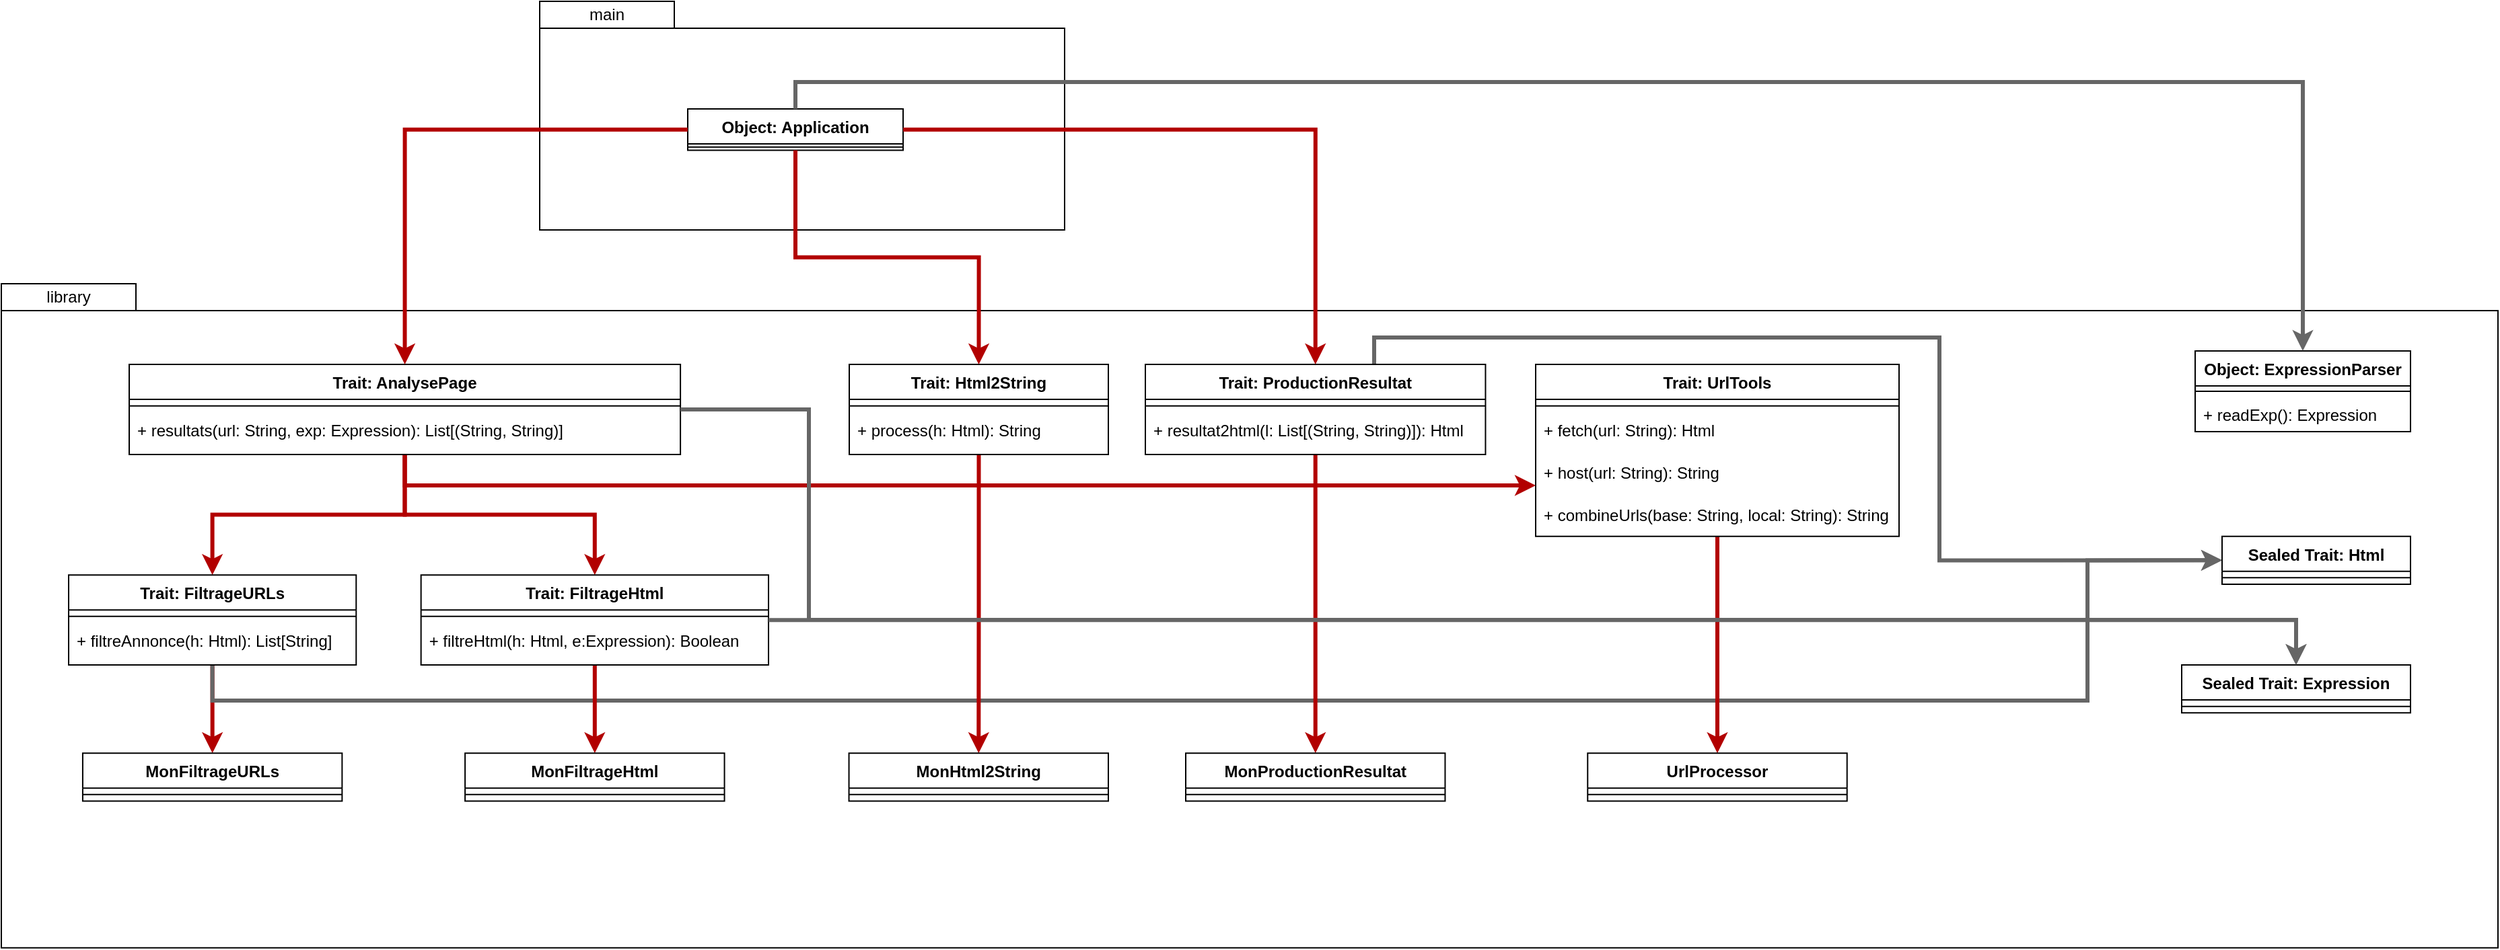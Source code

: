 <mxfile version="14.2.9" type="device"><diagram id="sOLPWR3WhxsB5-aRd6NX" name="Page-1"><mxGraphModel dx="2062" dy="1066" grid="1" gridSize="10" guides="1" tooltips="1" connect="1" arrows="1" fold="1" page="1" pageScale="1" pageWidth="827" pageHeight="1169" math="0" shadow="0"><root><mxCell id="0"/><mxCell id="1" parent="0"/><mxCell id="TwB31-S77OaOkuajXOIZ-31" value="" style="group;rounded=0;aspect=fixed;direction=west;" vertex="1" connectable="0" parent="1"><mxGeometry x="820.0" y="210" width="1855" height="493.88" as="geometry"/></mxCell><mxCell id="TwB31-S77OaOkuajXOIZ-29" value="" style="shape=folder;fontStyle=1;spacingTop=10;tabWidth=100;tabHeight=20;tabPosition=left;html=1;" vertex="1" parent="TwB31-S77OaOkuajXOIZ-31"><mxGeometry width="1855.0" height="493.88" as="geometry"/></mxCell><mxCell id="TwB31-S77OaOkuajXOIZ-30" value="library" style="text;html=1;strokeColor=none;fillColor=none;align=center;verticalAlign=middle;whiteSpace=wrap;rounded=0;" vertex="1" parent="TwB31-S77OaOkuajXOIZ-31"><mxGeometry width="100" height="20" as="geometry"/></mxCell><mxCell id="TwB31-S77OaOkuajXOIZ-41" style="edgeStyle=orthogonalEdgeStyle;rounded=0;orthogonalLoop=1;jettySize=auto;html=1;strokeWidth=3;fillColor=#e51400;strokeColor=#B20000;" edge="1" parent="TwB31-S77OaOkuajXOIZ-31" source="TwB31-S77OaOkuajXOIZ-3" target="TwB31-S77OaOkuajXOIZ-15"><mxGeometry relative="1" as="geometry"/></mxCell><mxCell id="TwB31-S77OaOkuajXOIZ-42" style="edgeStyle=orthogonalEdgeStyle;rounded=0;orthogonalLoop=1;jettySize=auto;html=1;strokeWidth=3;fillColor=#e51400;strokeColor=#B20000;" edge="1" parent="TwB31-S77OaOkuajXOIZ-31" source="TwB31-S77OaOkuajXOIZ-3" target="TwB31-S77OaOkuajXOIZ-18"><mxGeometry relative="1" as="geometry"/></mxCell><mxCell id="TwB31-S77OaOkuajXOIZ-124" style="edgeStyle=orthogonalEdgeStyle;rounded=0;orthogonalLoop=1;jettySize=auto;html=1;strokeWidth=3;fillColor=#e51400;strokeColor=#B20000;" edge="1" parent="TwB31-S77OaOkuajXOIZ-31" source="TwB31-S77OaOkuajXOIZ-3" target="TwB31-S77OaOkuajXOIZ-111"><mxGeometry relative="1" as="geometry"><Array as="points"><mxPoint x="300" y="150"/></Array></mxGeometry></mxCell><mxCell id="TwB31-S77OaOkuajXOIZ-3" value="Trait: AnalysePage" style="swimlane;fontStyle=1;align=center;verticalAlign=top;childLayout=stackLayout;horizontal=1;startSize=26;horizontalStack=0;resizeParent=1;resizeParentMax=0;resizeLast=0;collapsible=1;marginBottom=0;" vertex="1" parent="TwB31-S77OaOkuajXOIZ-31"><mxGeometry x="95.0" y="59.995" width="409.545" height="66.956" as="geometry"/></mxCell><mxCell id="TwB31-S77OaOkuajXOIZ-5" value="" style="line;strokeWidth=1;fillColor=none;align=left;verticalAlign=middle;spacingTop=-1;spacingLeft=3;spacingRight=3;rotatable=0;labelPosition=right;points=[];portConstraint=eastwest;" vertex="1" parent="TwB31-S77OaOkuajXOIZ-3"><mxGeometry y="26" width="409.545" height="9.637" as="geometry"/></mxCell><mxCell id="TwB31-S77OaOkuajXOIZ-6" value="+ resultats(url: String, exp: Expression): List[(String, String)]" style="text;strokeColor=none;fillColor=none;align=left;verticalAlign=top;spacingLeft=4;spacingRight=4;overflow=hidden;rotatable=0;points=[[0,0.5],[1,0.5]];portConstraint=eastwest;" vertex="1" parent="TwB31-S77OaOkuajXOIZ-3"><mxGeometry y="35.637" width="409.545" height="31.319" as="geometry"/></mxCell><mxCell id="TwB31-S77OaOkuajXOIZ-47" style="edgeStyle=orthogonalEdgeStyle;rounded=0;orthogonalLoop=1;jettySize=auto;html=1;entryX=0.5;entryY=0;entryDx=0;entryDy=0;strokeWidth=3;fillColor=#e51400;strokeColor=#B20000;" edge="1" parent="TwB31-S77OaOkuajXOIZ-31" source="TwB31-S77OaOkuajXOIZ-15" target="TwB31-S77OaOkuajXOIZ-43"><mxGeometry relative="1" as="geometry"/></mxCell><mxCell id="TwB31-S77OaOkuajXOIZ-121" style="edgeStyle=orthogonalEdgeStyle;rounded=0;orthogonalLoop=1;jettySize=auto;html=1;entryX=0;entryY=0.5;entryDx=0;entryDy=0;strokeWidth=3;fillColor=#f5f5f5;strokeColor=#666666;" edge="1" parent="TwB31-S77OaOkuajXOIZ-31" source="TwB31-S77OaOkuajXOIZ-15" target="TwB31-S77OaOkuajXOIZ-109"><mxGeometry relative="1" as="geometry"><Array as="points"><mxPoint x="157" y="310"/><mxPoint x="1550" y="310"/><mxPoint x="1550" y="206"/></Array></mxGeometry></mxCell><mxCell id="TwB31-S77OaOkuajXOIZ-15" value="Trait: FiltrageURLs" style="swimlane;fontStyle=1;align=center;verticalAlign=top;childLayout=stackLayout;horizontal=1;startSize=26;horizontalStack=0;resizeParent=1;resizeParentMax=0;resizeLast=0;collapsible=1;marginBottom=0;" vertex="1" parent="TwB31-S77OaOkuajXOIZ-31"><mxGeometry x="50" y="216.59" width="213.64" height="66.956" as="geometry"/></mxCell><mxCell id="TwB31-S77OaOkuajXOIZ-16" value="" style="line;strokeWidth=1;fillColor=none;align=left;verticalAlign=middle;spacingTop=-1;spacingLeft=3;spacingRight=3;rotatable=0;labelPosition=right;points=[];portConstraint=eastwest;" vertex="1" parent="TwB31-S77OaOkuajXOIZ-15"><mxGeometry y="26" width="213.64" height="9.637" as="geometry"/></mxCell><mxCell id="TwB31-S77OaOkuajXOIZ-17" value="+ filtreAnnonce(h: Html): List[String]" style="text;strokeColor=none;fillColor=none;align=left;verticalAlign=top;spacingLeft=4;spacingRight=4;overflow=hidden;rotatable=0;points=[[0,0.5],[1,0.5]];portConstraint=eastwest;" vertex="1" parent="TwB31-S77OaOkuajXOIZ-15"><mxGeometry y="35.637" width="213.64" height="31.319" as="geometry"/></mxCell><mxCell id="TwB31-S77OaOkuajXOIZ-50" style="edgeStyle=orthogonalEdgeStyle;rounded=0;orthogonalLoop=1;jettySize=auto;html=1;entryX=0.5;entryY=0;entryDx=0;entryDy=0;strokeWidth=3;fillColor=#e51400;strokeColor=#B20000;" edge="1" parent="TwB31-S77OaOkuajXOIZ-31" source="TwB31-S77OaOkuajXOIZ-18" target="TwB31-S77OaOkuajXOIZ-48"><mxGeometry relative="1" as="geometry"/></mxCell><mxCell id="TwB31-S77OaOkuajXOIZ-18" value="Trait: FiltrageHtml" style="swimlane;fontStyle=1;align=center;verticalAlign=top;childLayout=stackLayout;horizontal=1;startSize=26;horizontalStack=0;resizeParent=1;resizeParentMax=0;resizeLast=0;collapsible=1;marginBottom=0;" vertex="1" parent="TwB31-S77OaOkuajXOIZ-31"><mxGeometry x="311.82" y="216.59" width="258.18" height="66.956" as="geometry"/></mxCell><mxCell id="TwB31-S77OaOkuajXOIZ-19" value="" style="line;strokeWidth=1;fillColor=none;align=left;verticalAlign=middle;spacingTop=-1;spacingLeft=3;spacingRight=3;rotatable=0;labelPosition=right;points=[];portConstraint=eastwest;" vertex="1" parent="TwB31-S77OaOkuajXOIZ-18"><mxGeometry y="26" width="258.18" height="9.637" as="geometry"/></mxCell><mxCell id="TwB31-S77OaOkuajXOIZ-20" value="+ filtreHtml(h: Html, e:Expression): Boolean" style="text;strokeColor=none;fillColor=none;align=left;verticalAlign=top;spacingLeft=4;spacingRight=4;overflow=hidden;rotatable=0;points=[[0,0.5],[1,0.5]];portConstraint=eastwest;" vertex="1" parent="TwB31-S77OaOkuajXOIZ-18"><mxGeometry y="35.637" width="258.18" height="31.319" as="geometry"/></mxCell><mxCell id="TwB31-S77OaOkuajXOIZ-55" style="edgeStyle=orthogonalEdgeStyle;rounded=0;orthogonalLoop=1;jettySize=auto;html=1;entryX=0.5;entryY=0;entryDx=0;entryDy=0;strokeWidth=3;fillColor=#e51400;strokeColor=#B20000;" edge="1" parent="TwB31-S77OaOkuajXOIZ-31" source="TwB31-S77OaOkuajXOIZ-21" target="TwB31-S77OaOkuajXOIZ-51"><mxGeometry relative="1" as="geometry"/></mxCell><mxCell id="TwB31-S77OaOkuajXOIZ-21" value="Trait: Html2String" style="swimlane;fontStyle=1;align=center;verticalAlign=top;childLayout=stackLayout;horizontal=1;startSize=26;horizontalStack=0;resizeParent=1;resizeParentMax=0;resizeLast=0;collapsible=1;marginBottom=0;" vertex="1" parent="TwB31-S77OaOkuajXOIZ-31"><mxGeometry x="630" y="60" width="192.5" height="66.956" as="geometry"/></mxCell><mxCell id="TwB31-S77OaOkuajXOIZ-22" value="" style="line;strokeWidth=1;fillColor=none;align=left;verticalAlign=middle;spacingTop=-1;spacingLeft=3;spacingRight=3;rotatable=0;labelPosition=right;points=[];portConstraint=eastwest;" vertex="1" parent="TwB31-S77OaOkuajXOIZ-21"><mxGeometry y="26" width="192.5" height="9.637" as="geometry"/></mxCell><mxCell id="TwB31-S77OaOkuajXOIZ-23" value="+ process(h: Html): String" style="text;strokeColor=none;fillColor=none;align=left;verticalAlign=top;spacingLeft=4;spacingRight=4;overflow=hidden;rotatable=0;points=[[0,0.5],[1,0.5]];portConstraint=eastwest;" vertex="1" parent="TwB31-S77OaOkuajXOIZ-21"><mxGeometry y="35.637" width="192.5" height="31.319" as="geometry"/></mxCell><mxCell id="TwB31-S77OaOkuajXOIZ-56" style="edgeStyle=orthogonalEdgeStyle;rounded=0;orthogonalLoop=1;jettySize=auto;html=1;entryX=0.5;entryY=0;entryDx=0;entryDy=0;strokeWidth=3;fillColor=#e51400;strokeColor=#B20000;" edge="1" parent="TwB31-S77OaOkuajXOIZ-31" source="TwB31-S77OaOkuajXOIZ-24" target="TwB31-S77OaOkuajXOIZ-53"><mxGeometry relative="1" as="geometry"/></mxCell><mxCell id="TwB31-S77OaOkuajXOIZ-119" style="edgeStyle=orthogonalEdgeStyle;rounded=0;orthogonalLoop=1;jettySize=auto;html=1;entryX=0;entryY=0.5;entryDx=0;entryDy=0;strokeWidth=3;fillColor=#f5f5f5;strokeColor=#666666;" edge="1" parent="TwB31-S77OaOkuajXOIZ-31" source="TwB31-S77OaOkuajXOIZ-24" target="TwB31-S77OaOkuajXOIZ-109"><mxGeometry relative="1" as="geometry"><Array as="points"><mxPoint x="1020" y="40"/><mxPoint x="1440" y="40"/><mxPoint x="1440" y="206"/></Array></mxGeometry></mxCell><mxCell id="TwB31-S77OaOkuajXOIZ-24" value="Trait: ProductionResultat" style="swimlane;fontStyle=1;align=center;verticalAlign=top;childLayout=stackLayout;horizontal=1;startSize=26;horizontalStack=0;resizeParent=1;resizeParentMax=0;resizeLast=0;collapsible=1;marginBottom=0;" vertex="1" parent="TwB31-S77OaOkuajXOIZ-31"><mxGeometry x="850" y="60" width="252.73" height="66.956" as="geometry"/></mxCell><mxCell id="TwB31-S77OaOkuajXOIZ-25" value="" style="line;strokeWidth=1;fillColor=none;align=left;verticalAlign=middle;spacingTop=-1;spacingLeft=3;spacingRight=3;rotatable=0;labelPosition=right;points=[];portConstraint=eastwest;" vertex="1" parent="TwB31-S77OaOkuajXOIZ-24"><mxGeometry y="26" width="252.73" height="9.637" as="geometry"/></mxCell><mxCell id="TwB31-S77OaOkuajXOIZ-26" value="+ resultat2html(l: List[(String, String)]): Html" style="text;strokeColor=none;fillColor=none;align=left;verticalAlign=top;spacingLeft=4;spacingRight=4;overflow=hidden;rotatable=0;points=[[0,0.5],[1,0.5]];portConstraint=eastwest;" vertex="1" parent="TwB31-S77OaOkuajXOIZ-24"><mxGeometry y="35.637" width="252.73" height="31.319" as="geometry"/></mxCell><mxCell id="TwB31-S77OaOkuajXOIZ-43" value="MonFiltrageURLs" style="swimlane;fontStyle=1;align=center;verticalAlign=top;childLayout=stackLayout;horizontal=1;startSize=26;horizontalStack=0;resizeParent=1;resizeParentMax=0;resizeLast=0;collapsible=1;marginBottom=0;" vertex="1" parent="TwB31-S77OaOkuajXOIZ-31"><mxGeometry x="60.46" y="349.096" width="192.727" height="35.637" as="geometry"/></mxCell><mxCell id="TwB31-S77OaOkuajXOIZ-45" value="" style="line;strokeWidth=1;fillColor=none;align=left;verticalAlign=middle;spacingTop=-1;spacingLeft=3;spacingRight=3;rotatable=0;labelPosition=right;points=[];portConstraint=eastwest;" vertex="1" parent="TwB31-S77OaOkuajXOIZ-43"><mxGeometry y="26" width="192.727" height="9.637" as="geometry"/></mxCell><mxCell id="TwB31-S77OaOkuajXOIZ-48" value="MonFiltrageHtml" style="swimlane;fontStyle=1;align=center;verticalAlign=top;childLayout=stackLayout;horizontal=1;startSize=26;horizontalStack=0;resizeParent=1;resizeParentMax=0;resizeLast=0;collapsible=1;marginBottom=0;" vertex="1" parent="TwB31-S77OaOkuajXOIZ-31"><mxGeometry x="344.547" y="349.096" width="192.727" height="35.637" as="geometry"/></mxCell><mxCell id="TwB31-S77OaOkuajXOIZ-49" value="" style="line;strokeWidth=1;fillColor=none;align=left;verticalAlign=middle;spacingTop=-1;spacingLeft=3;spacingRight=3;rotatable=0;labelPosition=right;points=[];portConstraint=eastwest;" vertex="1" parent="TwB31-S77OaOkuajXOIZ-48"><mxGeometry y="26" width="192.727" height="9.637" as="geometry"/></mxCell><mxCell id="TwB31-S77OaOkuajXOIZ-51" value="MonHtml2String" style="swimlane;fontStyle=1;align=center;verticalAlign=top;childLayout=stackLayout;horizontal=1;startSize=26;horizontalStack=0;resizeParent=1;resizeParentMax=0;resizeLast=0;collapsible=1;marginBottom=0;" vertex="1" parent="TwB31-S77OaOkuajXOIZ-31"><mxGeometry x="629.769" y="349.096" width="192.727" height="35.637" as="geometry"/></mxCell><mxCell id="TwB31-S77OaOkuajXOIZ-52" value="" style="line;strokeWidth=1;fillColor=none;align=left;verticalAlign=middle;spacingTop=-1;spacingLeft=3;spacingRight=3;rotatable=0;labelPosition=right;points=[];portConstraint=eastwest;" vertex="1" parent="TwB31-S77OaOkuajXOIZ-51"><mxGeometry y="26" width="192.727" height="9.637" as="geometry"/></mxCell><mxCell id="TwB31-S77OaOkuajXOIZ-53" value="MonProductionResultat" style="swimlane;fontStyle=1;align=center;verticalAlign=top;childLayout=stackLayout;horizontal=1;startSize=26;horizontalStack=0;resizeParent=1;resizeParentMax=0;resizeLast=0;collapsible=1;marginBottom=0;" vertex="1" parent="TwB31-S77OaOkuajXOIZ-31"><mxGeometry x="880.002" y="349.096" width="192.727" height="35.637" as="geometry"/></mxCell><mxCell id="TwB31-S77OaOkuajXOIZ-54" value="" style="line;strokeWidth=1;fillColor=none;align=left;verticalAlign=middle;spacingTop=-1;spacingLeft=3;spacingRight=3;rotatable=0;labelPosition=right;points=[];portConstraint=eastwest;" vertex="1" parent="TwB31-S77OaOkuajXOIZ-53"><mxGeometry y="26" width="192.727" height="9.637" as="geometry"/></mxCell><mxCell id="TwB31-S77OaOkuajXOIZ-58" value="Sealed Trait: Expression" style="swimlane;fontStyle=1;align=center;verticalAlign=top;childLayout=stackLayout;horizontal=1;startSize=26;horizontalStack=0;resizeParent=1;resizeParentMax=0;resizeLast=0;collapsible=1;marginBottom=0;" vertex="1" parent="TwB31-S77OaOkuajXOIZ-31"><mxGeometry x="1620" y="283.55" width="170" height="35.61" as="geometry"/></mxCell><mxCell id="TwB31-S77OaOkuajXOIZ-59" value="" style="line;strokeWidth=1;fillColor=none;align=left;verticalAlign=middle;spacingTop=-1;spacingLeft=3;spacingRight=3;rotatable=0;labelPosition=right;points=[];portConstraint=eastwest;" vertex="1" parent="TwB31-S77OaOkuajXOIZ-58"><mxGeometry y="26" width="170" height="9.61" as="geometry"/></mxCell><mxCell id="TwB31-S77OaOkuajXOIZ-68" value="Object: ExpressionParser" style="swimlane;fontStyle=1;align=center;verticalAlign=top;childLayout=stackLayout;horizontal=1;startSize=26;horizontalStack=0;resizeParent=1;resizeParentMax=0;resizeLast=0;collapsible=1;marginBottom=0;rounded=0;" vertex="1" parent="TwB31-S77OaOkuajXOIZ-31"><mxGeometry x="1630" y="50" width="160" height="60" as="geometry"/></mxCell><mxCell id="TwB31-S77OaOkuajXOIZ-70" value="" style="line;strokeWidth=1;fillColor=none;align=left;verticalAlign=middle;spacingTop=-1;spacingLeft=3;spacingRight=3;rotatable=0;labelPosition=right;points=[];portConstraint=eastwest;" vertex="1" parent="TwB31-S77OaOkuajXOIZ-68"><mxGeometry y="26" width="160" height="8" as="geometry"/></mxCell><mxCell id="TwB31-S77OaOkuajXOIZ-71" value="+ readExp(): Expression" style="text;strokeColor=none;fillColor=none;align=left;verticalAlign=top;spacingLeft=4;spacingRight=4;overflow=hidden;rotatable=0;points=[[0,0.5],[1,0.5]];portConstraint=eastwest;" vertex="1" parent="TwB31-S77OaOkuajXOIZ-68"><mxGeometry y="34" width="160" height="26" as="geometry"/></mxCell><mxCell id="TwB31-S77OaOkuajXOIZ-109" value="Sealed Trait: Html" style="swimlane;fontStyle=1;align=center;verticalAlign=top;childLayout=stackLayout;horizontal=1;startSize=26;horizontalStack=0;resizeParent=1;resizeParentMax=0;resizeLast=0;collapsible=1;marginBottom=0;" vertex="1" parent="TwB31-S77OaOkuajXOIZ-31"><mxGeometry x="1650" y="187.87" width="140" height="35.61" as="geometry"/></mxCell><mxCell id="TwB31-S77OaOkuajXOIZ-110" value="" style="line;strokeWidth=1;fillColor=none;align=left;verticalAlign=middle;spacingTop=-1;spacingLeft=3;spacingRight=3;rotatable=0;labelPosition=right;points=[];portConstraint=eastwest;" vertex="1" parent="TwB31-S77OaOkuajXOIZ-109"><mxGeometry y="26" width="140" height="9.61" as="geometry"/></mxCell><mxCell id="TwB31-S77OaOkuajXOIZ-118" style="edgeStyle=orthogonalEdgeStyle;rounded=0;orthogonalLoop=1;jettySize=auto;html=1;entryX=0.5;entryY=0;entryDx=0;entryDy=0;strokeWidth=3;fillColor=#e51400;strokeColor=#B20000;" edge="1" parent="TwB31-S77OaOkuajXOIZ-31" source="TwB31-S77OaOkuajXOIZ-111" target="TwB31-S77OaOkuajXOIZ-116"><mxGeometry relative="1" as="geometry"/></mxCell><mxCell id="TwB31-S77OaOkuajXOIZ-111" value="Trait: UrlTools" style="swimlane;fontStyle=1;align=center;verticalAlign=top;childLayout=stackLayout;horizontal=1;startSize=26;horizontalStack=0;resizeParent=1;resizeParentMax=0;resizeLast=0;collapsible=1;marginBottom=0;" vertex="1" parent="TwB31-S77OaOkuajXOIZ-31"><mxGeometry x="1140" y="60" width="270" height="127.865" as="geometry"/></mxCell><mxCell id="TwB31-S77OaOkuajXOIZ-112" value="" style="line;strokeWidth=1;fillColor=none;align=left;verticalAlign=middle;spacingTop=-1;spacingLeft=3;spacingRight=3;rotatable=0;labelPosition=right;points=[];portConstraint=eastwest;" vertex="1" parent="TwB31-S77OaOkuajXOIZ-111"><mxGeometry y="26" width="270" height="9.637" as="geometry"/></mxCell><mxCell id="TwB31-S77OaOkuajXOIZ-113" value="+ fetch(url: String): Html" style="text;strokeColor=none;fillColor=none;align=left;verticalAlign=top;spacingLeft=4;spacingRight=4;overflow=hidden;rotatable=0;points=[[0,0.5],[1,0.5]];portConstraint=eastwest;" vertex="1" parent="TwB31-S77OaOkuajXOIZ-111"><mxGeometry y="35.637" width="270" height="31.319" as="geometry"/></mxCell><mxCell id="TwB31-S77OaOkuajXOIZ-114" value="+ host(url: String): String" style="text;strokeColor=none;fillColor=none;align=left;verticalAlign=top;spacingLeft=4;spacingRight=4;overflow=hidden;rotatable=0;points=[[0,0.5],[1,0.5]];portConstraint=eastwest;" vertex="1" parent="TwB31-S77OaOkuajXOIZ-111"><mxGeometry y="66.956" width="270" height="31.319" as="geometry"/></mxCell><mxCell id="TwB31-S77OaOkuajXOIZ-115" value="+ combineUrls(base: String, local: String): String" style="text;strokeColor=none;fillColor=none;align=left;verticalAlign=top;spacingLeft=4;spacingRight=4;overflow=hidden;rotatable=0;points=[[0,0.5],[1,0.5]];portConstraint=eastwest;" vertex="1" parent="TwB31-S77OaOkuajXOIZ-111"><mxGeometry y="98.275" width="270" height="29.59" as="geometry"/></mxCell><mxCell id="TwB31-S77OaOkuajXOIZ-116" value="UrlProcessor" style="swimlane;fontStyle=1;align=center;verticalAlign=top;childLayout=stackLayout;horizontal=1;startSize=26;horizontalStack=0;resizeParent=1;resizeParentMax=0;resizeLast=0;collapsible=1;marginBottom=0;" vertex="1" parent="TwB31-S77OaOkuajXOIZ-31"><mxGeometry x="1178.632" y="349.096" width="192.727" height="35.637" as="geometry"/></mxCell><mxCell id="TwB31-S77OaOkuajXOIZ-117" value="" style="line;strokeWidth=1;fillColor=none;align=left;verticalAlign=middle;spacingTop=-1;spacingLeft=3;spacingRight=3;rotatable=0;labelPosition=right;points=[];portConstraint=eastwest;" vertex="1" parent="TwB31-S77OaOkuajXOIZ-116"><mxGeometry y="26" width="192.727" height="9.637" as="geometry"/></mxCell><mxCell id="TwB31-S77OaOkuajXOIZ-122" style="edgeStyle=orthogonalEdgeStyle;rounded=0;orthogonalLoop=1;jettySize=auto;html=1;strokeWidth=3;entryX=0.5;entryY=0;entryDx=0;entryDy=0;fillColor=#f5f5f5;strokeColor=#666666;" edge="1" parent="TwB31-S77OaOkuajXOIZ-31" source="TwB31-S77OaOkuajXOIZ-3" target="TwB31-S77OaOkuajXOIZ-58"><mxGeometry relative="1" as="geometry"><mxPoint x="1750" y="210" as="targetPoint"/><Array as="points"><mxPoint x="600" y="94"/><mxPoint x="600" y="250"/><mxPoint x="1705" y="250"/></Array></mxGeometry></mxCell><mxCell id="TwB31-S77OaOkuajXOIZ-120" style="edgeStyle=orthogonalEdgeStyle;rounded=0;orthogonalLoop=1;jettySize=auto;html=1;strokeWidth=3;entryX=0.5;entryY=0;entryDx=0;entryDy=0;fillColor=#f5f5f5;strokeColor=#666666;" edge="1" parent="TwB31-S77OaOkuajXOIZ-31" source="TwB31-S77OaOkuajXOIZ-18" target="TwB31-S77OaOkuajXOIZ-58"><mxGeometry relative="1" as="geometry"><mxPoint x="1750" y="210" as="targetPoint"/></mxGeometry></mxCell><mxCell id="TwB31-S77OaOkuajXOIZ-33" value="" style="group" vertex="1" connectable="0" parent="1"><mxGeometry x="1220" width="390" height="170" as="geometry"/></mxCell><mxCell id="TwB31-S77OaOkuajXOIZ-34" value="" style="shape=folder;fontStyle=1;spacingTop=10;tabWidth=100;tabHeight=20;tabPosition=left;html=1;" vertex="1" parent="TwB31-S77OaOkuajXOIZ-33"><mxGeometry width="390" height="170" as="geometry"/></mxCell><mxCell id="TwB31-S77OaOkuajXOIZ-35" value="main" style="text;html=1;strokeColor=none;fillColor=none;align=center;verticalAlign=middle;whiteSpace=wrap;rounded=0;" vertex="1" parent="TwB31-S77OaOkuajXOIZ-33"><mxGeometry width="100" height="20" as="geometry"/></mxCell><mxCell id="TwB31-S77OaOkuajXOIZ-11" value="Object: Application" style="swimlane;fontStyle=1;align=center;verticalAlign=top;childLayout=stackLayout;horizontal=1;startSize=26;horizontalStack=0;resizeParent=1;resizeParentMax=0;resizeLast=0;collapsible=1;marginBottom=0;" vertex="1" parent="TwB31-S77OaOkuajXOIZ-33"><mxGeometry x="110" y="80.003" width="160" height="30.69" as="geometry"/></mxCell><mxCell id="TwB31-S77OaOkuajXOIZ-13" value="" style="line;strokeWidth=1;fillColor=none;align=left;verticalAlign=middle;spacingTop=-1;spacingLeft=3;spacingRight=3;rotatable=0;labelPosition=right;points=[];portConstraint=eastwest;" vertex="1" parent="TwB31-S77OaOkuajXOIZ-11"><mxGeometry y="26" width="160" height="4.69" as="geometry"/></mxCell><mxCell id="TwB31-S77OaOkuajXOIZ-37" style="edgeStyle=orthogonalEdgeStyle;rounded=0;orthogonalLoop=1;jettySize=auto;html=1;entryX=0.5;entryY=0;entryDx=0;entryDy=0;fillColor=#e51400;strokeColor=#B20000;strokeWidth=3;" edge="1" parent="1" source="TwB31-S77OaOkuajXOIZ-11" target="TwB31-S77OaOkuajXOIZ-3"><mxGeometry relative="1" as="geometry"/></mxCell><mxCell id="TwB31-S77OaOkuajXOIZ-39" style="edgeStyle=orthogonalEdgeStyle;rounded=0;orthogonalLoop=1;jettySize=auto;html=1;entryX=0.5;entryY=0;entryDx=0;entryDy=0;strokeWidth=3;fillColor=#e51400;strokeColor=#B20000;" edge="1" parent="1" source="TwB31-S77OaOkuajXOIZ-11" target="TwB31-S77OaOkuajXOIZ-21"><mxGeometry relative="1" as="geometry"/></mxCell><mxCell id="TwB31-S77OaOkuajXOIZ-40" style="edgeStyle=orthogonalEdgeStyle;rounded=0;orthogonalLoop=1;jettySize=auto;html=1;entryX=0.5;entryY=0;entryDx=0;entryDy=0;strokeWidth=3;fillColor=#e51400;strokeColor=#B20000;" edge="1" parent="1" source="TwB31-S77OaOkuajXOIZ-11" target="TwB31-S77OaOkuajXOIZ-24"><mxGeometry relative="1" as="geometry"/></mxCell><mxCell id="TwB31-S77OaOkuajXOIZ-123" style="edgeStyle=orthogonalEdgeStyle;rounded=0;orthogonalLoop=1;jettySize=auto;html=1;entryX=0.5;entryY=0;entryDx=0;entryDy=0;strokeWidth=3;fillColor=#f5f5f5;strokeColor=#666666;" edge="1" parent="1" source="TwB31-S77OaOkuajXOIZ-11" target="TwB31-S77OaOkuajXOIZ-68"><mxGeometry relative="1" as="geometry"><Array as="points"><mxPoint x="1410" y="60"/><mxPoint x="2530" y="60"/></Array></mxGeometry></mxCell></root></mxGraphModel></diagram></mxfile>